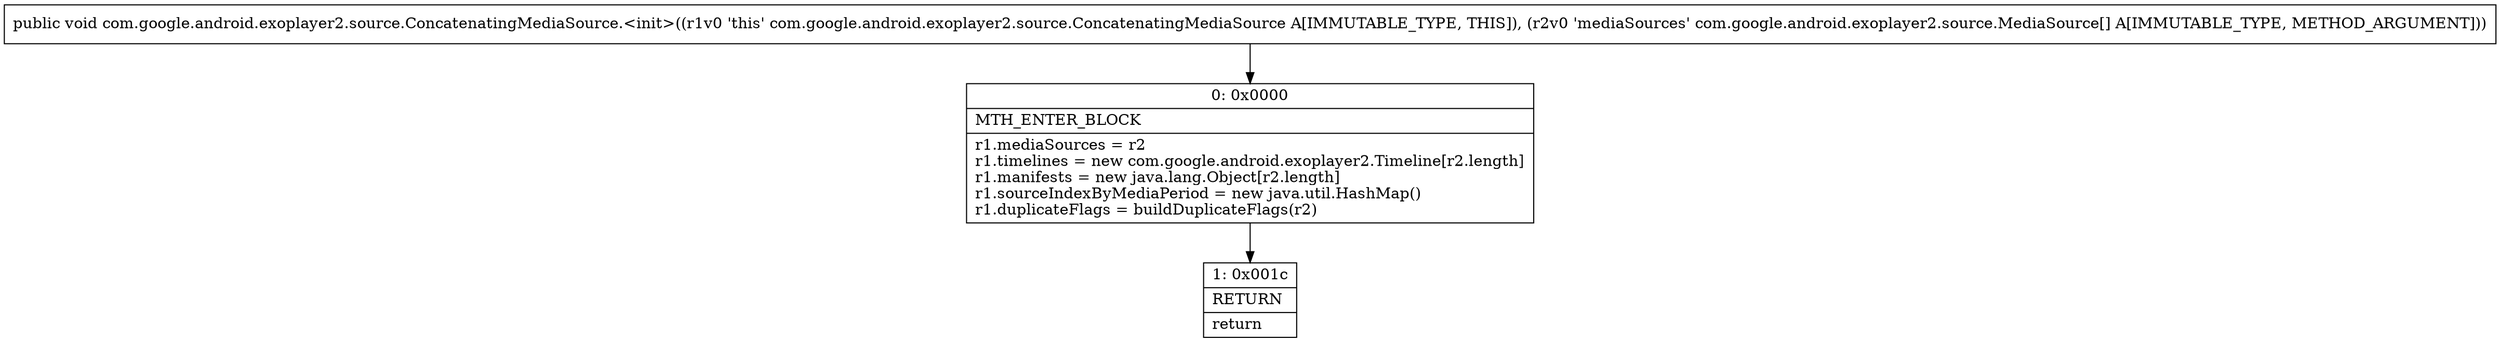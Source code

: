 digraph "CFG forcom.google.android.exoplayer2.source.ConcatenatingMediaSource.\<init\>([Lcom\/google\/android\/exoplayer2\/source\/MediaSource;)V" {
Node_0 [shape=record,label="{0\:\ 0x0000|MTH_ENTER_BLOCK\l|r1.mediaSources = r2\lr1.timelines = new com.google.android.exoplayer2.Timeline[r2.length]\lr1.manifests = new java.lang.Object[r2.length]\lr1.sourceIndexByMediaPeriod = new java.util.HashMap()\lr1.duplicateFlags = buildDuplicateFlags(r2)\l}"];
Node_1 [shape=record,label="{1\:\ 0x001c|RETURN\l|return\l}"];
MethodNode[shape=record,label="{public void com.google.android.exoplayer2.source.ConcatenatingMediaSource.\<init\>((r1v0 'this' com.google.android.exoplayer2.source.ConcatenatingMediaSource A[IMMUTABLE_TYPE, THIS]), (r2v0 'mediaSources' com.google.android.exoplayer2.source.MediaSource[] A[IMMUTABLE_TYPE, METHOD_ARGUMENT])) }"];
MethodNode -> Node_0;
Node_0 -> Node_1;
}

